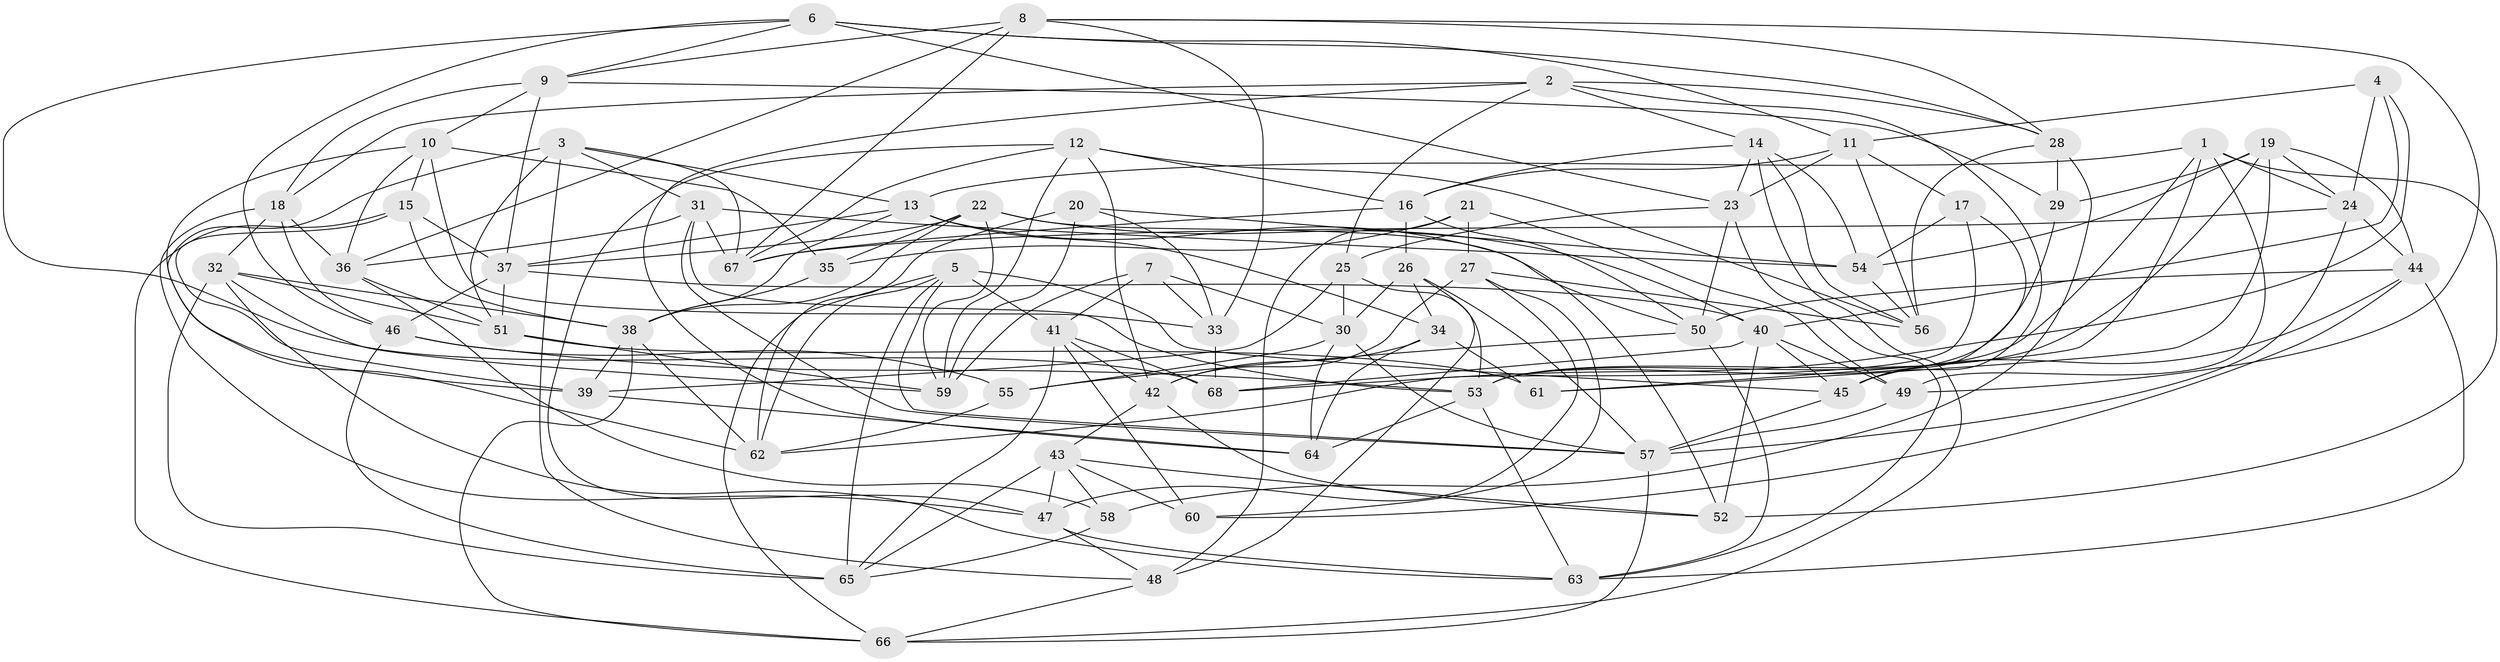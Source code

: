 // original degree distribution, {4: 1.0}
// Generated by graph-tools (version 1.1) at 2025/03/03/09/25 03:03:09]
// undirected, 68 vertices, 191 edges
graph export_dot {
graph [start="1"]
  node [color=gray90,style=filled];
  1;
  2;
  3;
  4;
  5;
  6;
  7;
  8;
  9;
  10;
  11;
  12;
  13;
  14;
  15;
  16;
  17;
  18;
  19;
  20;
  21;
  22;
  23;
  24;
  25;
  26;
  27;
  28;
  29;
  30;
  31;
  32;
  33;
  34;
  35;
  36;
  37;
  38;
  39;
  40;
  41;
  42;
  43;
  44;
  45;
  46;
  47;
  48;
  49;
  50;
  51;
  52;
  53;
  54;
  55;
  56;
  57;
  58;
  59;
  60;
  61;
  62;
  63;
  64;
  65;
  66;
  67;
  68;
  1 -- 13 [weight=1.0];
  1 -- 24 [weight=1.0];
  1 -- 49 [weight=1.0];
  1 -- 52 [weight=1.0];
  1 -- 53 [weight=1.0];
  1 -- 61 [weight=1.0];
  2 -- 14 [weight=1.0];
  2 -- 18 [weight=1.0];
  2 -- 25 [weight=1.0];
  2 -- 28 [weight=1.0];
  2 -- 45 [weight=1.0];
  2 -- 64 [weight=1.0];
  3 -- 13 [weight=1.0];
  3 -- 31 [weight=1.0];
  3 -- 48 [weight=1.0];
  3 -- 51 [weight=1.0];
  3 -- 62 [weight=1.0];
  3 -- 67 [weight=1.0];
  4 -- 11 [weight=1.0];
  4 -- 24 [weight=1.0];
  4 -- 40 [weight=1.0];
  4 -- 68 [weight=1.0];
  5 -- 41 [weight=1.0];
  5 -- 45 [weight=1.0];
  5 -- 57 [weight=1.0];
  5 -- 62 [weight=1.0];
  5 -- 65 [weight=1.0];
  5 -- 66 [weight=1.0];
  6 -- 9 [weight=1.0];
  6 -- 11 [weight=1.0];
  6 -- 23 [weight=1.0];
  6 -- 28 [weight=1.0];
  6 -- 46 [weight=1.0];
  6 -- 68 [weight=1.0];
  7 -- 30 [weight=1.0];
  7 -- 33 [weight=1.0];
  7 -- 41 [weight=1.0];
  7 -- 59 [weight=1.0];
  8 -- 9 [weight=1.0];
  8 -- 28 [weight=1.0];
  8 -- 33 [weight=1.0];
  8 -- 36 [weight=1.0];
  8 -- 49 [weight=1.0];
  8 -- 67 [weight=1.0];
  9 -- 10 [weight=1.0];
  9 -- 18 [weight=1.0];
  9 -- 29 [weight=1.0];
  9 -- 37 [weight=1.0];
  10 -- 15 [weight=1.0];
  10 -- 33 [weight=1.0];
  10 -- 35 [weight=1.0];
  10 -- 36 [weight=1.0];
  10 -- 39 [weight=1.0];
  11 -- 16 [weight=1.0];
  11 -- 17 [weight=1.0];
  11 -- 23 [weight=1.0];
  11 -- 56 [weight=1.0];
  12 -- 16 [weight=1.0];
  12 -- 42 [weight=1.0];
  12 -- 47 [weight=1.0];
  12 -- 56 [weight=1.0];
  12 -- 59 [weight=1.0];
  12 -- 67 [weight=1.0];
  13 -- 34 [weight=1.0];
  13 -- 37 [weight=1.0];
  13 -- 38 [weight=1.0];
  13 -- 50 [weight=1.0];
  14 -- 16 [weight=1.0];
  14 -- 23 [weight=1.0];
  14 -- 54 [weight=1.0];
  14 -- 56 [weight=1.0];
  14 -- 66 [weight=1.0];
  15 -- 37 [weight=2.0];
  15 -- 38 [weight=1.0];
  15 -- 39 [weight=1.0];
  15 -- 66 [weight=1.0];
  16 -- 26 [weight=1.0];
  16 -- 50 [weight=1.0];
  16 -- 67 [weight=1.0];
  17 -- 45 [weight=1.0];
  17 -- 54 [weight=1.0];
  17 -- 62 [weight=1.0];
  18 -- 32 [weight=1.0];
  18 -- 36 [weight=1.0];
  18 -- 46 [weight=1.0];
  18 -- 47 [weight=1.0];
  19 -- 24 [weight=1.0];
  19 -- 29 [weight=1.0];
  19 -- 44 [weight=1.0];
  19 -- 53 [weight=1.0];
  19 -- 54 [weight=1.0];
  19 -- 61 [weight=1.0];
  20 -- 33 [weight=1.0];
  20 -- 54 [weight=1.0];
  20 -- 59 [weight=1.0];
  20 -- 62 [weight=1.0];
  21 -- 27 [weight=2.0];
  21 -- 35 [weight=1.0];
  21 -- 48 [weight=1.0];
  21 -- 49 [weight=2.0];
  22 -- 35 [weight=1.0];
  22 -- 37 [weight=1.0];
  22 -- 38 [weight=1.0];
  22 -- 40 [weight=1.0];
  22 -- 52 [weight=1.0];
  22 -- 59 [weight=1.0];
  23 -- 25 [weight=1.0];
  23 -- 50 [weight=1.0];
  23 -- 63 [weight=1.0];
  24 -- 44 [weight=1.0];
  24 -- 57 [weight=1.0];
  24 -- 67 [weight=1.0];
  25 -- 30 [weight=1.0];
  25 -- 39 [weight=2.0];
  25 -- 53 [weight=1.0];
  26 -- 30 [weight=1.0];
  26 -- 34 [weight=1.0];
  26 -- 48 [weight=2.0];
  26 -- 57 [weight=1.0];
  27 -- 42 [weight=1.0];
  27 -- 47 [weight=1.0];
  27 -- 56 [weight=1.0];
  27 -- 60 [weight=1.0];
  28 -- 29 [weight=1.0];
  28 -- 56 [weight=1.0];
  28 -- 58 [weight=1.0];
  29 -- 53 [weight=1.0];
  30 -- 55 [weight=1.0];
  30 -- 57 [weight=1.0];
  30 -- 64 [weight=1.0];
  31 -- 36 [weight=1.0];
  31 -- 53 [weight=1.0];
  31 -- 54 [weight=1.0];
  31 -- 57 [weight=1.0];
  31 -- 67 [weight=1.0];
  32 -- 38 [weight=1.0];
  32 -- 51 [weight=1.0];
  32 -- 59 [weight=1.0];
  32 -- 63 [weight=1.0];
  32 -- 65 [weight=1.0];
  33 -- 68 [weight=2.0];
  34 -- 42 [weight=1.0];
  34 -- 61 [weight=1.0];
  34 -- 64 [weight=2.0];
  35 -- 38 [weight=1.0];
  36 -- 51 [weight=1.0];
  36 -- 58 [weight=1.0];
  37 -- 40 [weight=1.0];
  37 -- 46 [weight=1.0];
  37 -- 51 [weight=1.0];
  38 -- 39 [weight=1.0];
  38 -- 62 [weight=1.0];
  38 -- 66 [weight=1.0];
  39 -- 64 [weight=1.0];
  40 -- 45 [weight=1.0];
  40 -- 49 [weight=1.0];
  40 -- 52 [weight=2.0];
  40 -- 68 [weight=1.0];
  41 -- 42 [weight=1.0];
  41 -- 60 [weight=1.0];
  41 -- 65 [weight=1.0];
  41 -- 68 [weight=1.0];
  42 -- 43 [weight=1.0];
  42 -- 52 [weight=1.0];
  43 -- 47 [weight=1.0];
  43 -- 52 [weight=1.0];
  43 -- 58 [weight=1.0];
  43 -- 60 [weight=1.0];
  43 -- 65 [weight=1.0];
  44 -- 45 [weight=1.0];
  44 -- 50 [weight=1.0];
  44 -- 60 [weight=1.0];
  44 -- 63 [weight=1.0];
  45 -- 57 [weight=1.0];
  46 -- 53 [weight=1.0];
  46 -- 55 [weight=1.0];
  46 -- 65 [weight=1.0];
  47 -- 48 [weight=1.0];
  47 -- 63 [weight=1.0];
  48 -- 66 [weight=1.0];
  49 -- 57 [weight=1.0];
  50 -- 55 [weight=1.0];
  50 -- 63 [weight=1.0];
  51 -- 59 [weight=1.0];
  51 -- 61 [weight=1.0];
  53 -- 63 [weight=1.0];
  53 -- 64 [weight=1.0];
  54 -- 56 [weight=1.0];
  55 -- 62 [weight=1.0];
  57 -- 66 [weight=1.0];
  58 -- 65 [weight=1.0];
}
